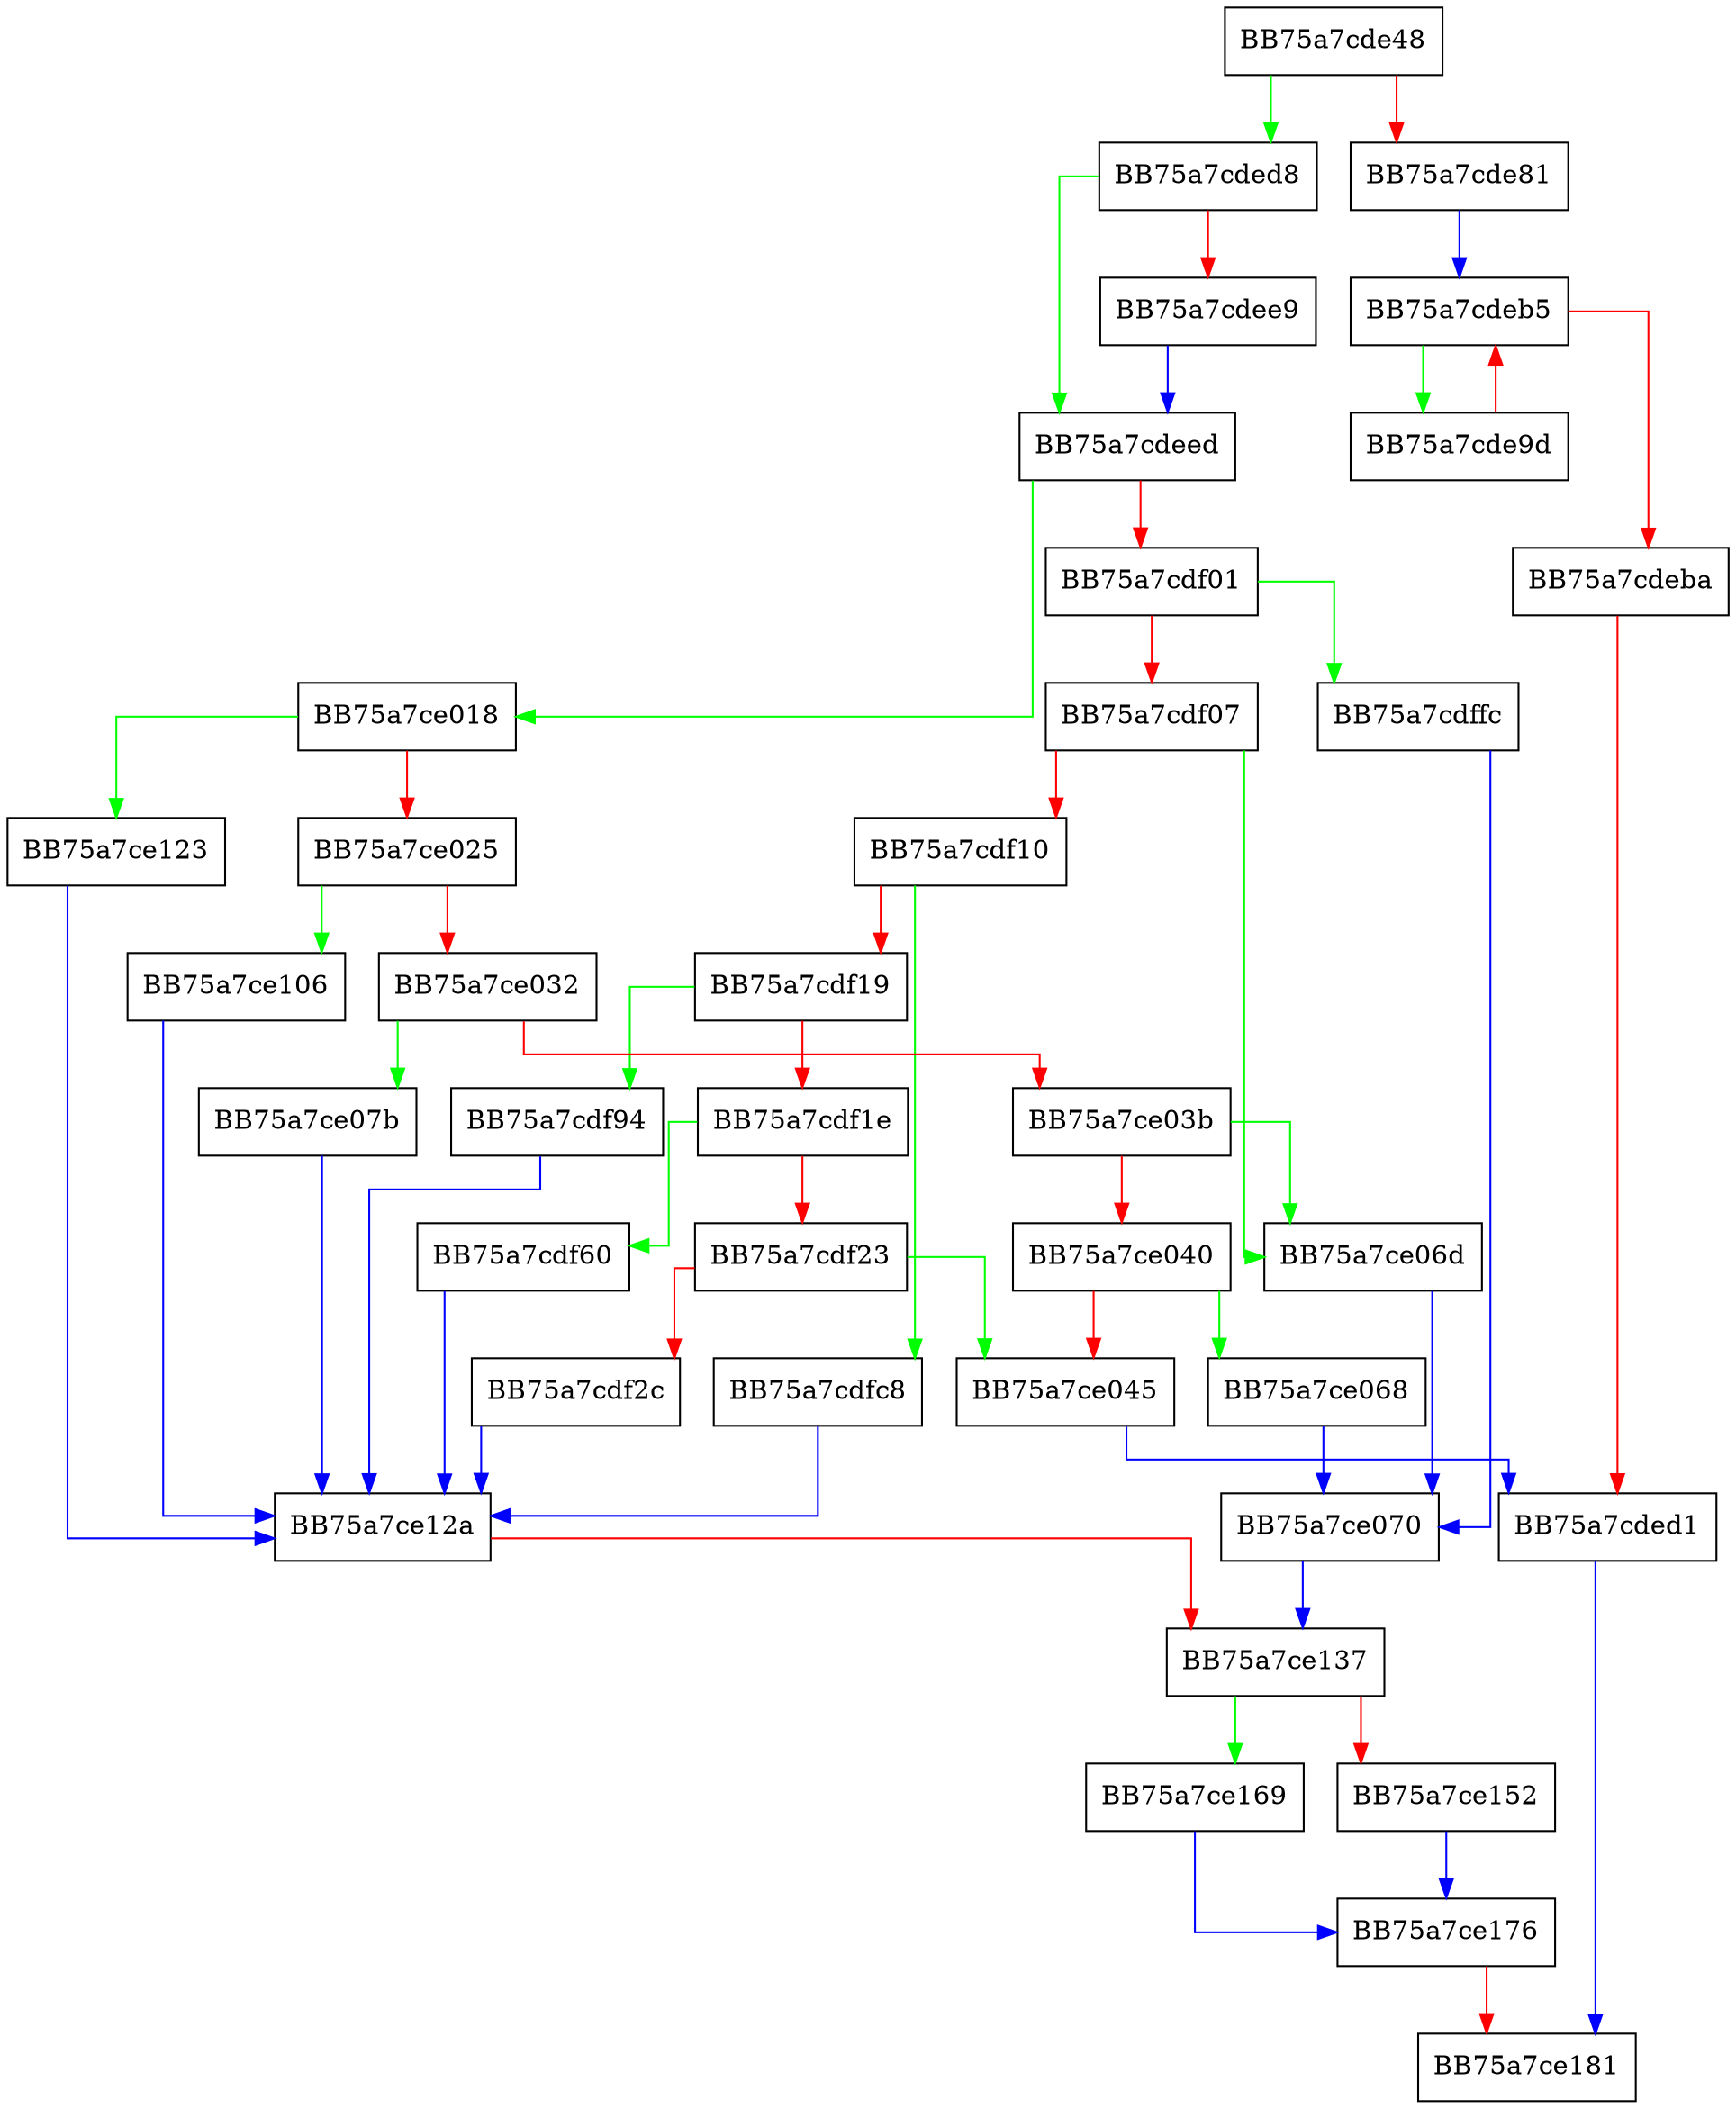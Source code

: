 digraph add_emacs_code {
  node [shape="box"];
  graph [splines=ortho];
  BB75a7cde48 -> BB75a7cded8 [color="green"];
  BB75a7cde48 -> BB75a7cde81 [color="red"];
  BB75a7cde81 -> BB75a7cdeb5 [color="blue"];
  BB75a7cde9d -> BB75a7cdeb5 [color="red"];
  BB75a7cdeb5 -> BB75a7cde9d [color="green"];
  BB75a7cdeb5 -> BB75a7cdeba [color="red"];
  BB75a7cdeba -> BB75a7cded1 [color="red"];
  BB75a7cded1 -> BB75a7ce181 [color="blue"];
  BB75a7cded8 -> BB75a7cdeed [color="green"];
  BB75a7cded8 -> BB75a7cdee9 [color="red"];
  BB75a7cdee9 -> BB75a7cdeed [color="blue"];
  BB75a7cdeed -> BB75a7ce018 [color="green"];
  BB75a7cdeed -> BB75a7cdf01 [color="red"];
  BB75a7cdf01 -> BB75a7cdffc [color="green"];
  BB75a7cdf01 -> BB75a7cdf07 [color="red"];
  BB75a7cdf07 -> BB75a7ce06d [color="green"];
  BB75a7cdf07 -> BB75a7cdf10 [color="red"];
  BB75a7cdf10 -> BB75a7cdfc8 [color="green"];
  BB75a7cdf10 -> BB75a7cdf19 [color="red"];
  BB75a7cdf19 -> BB75a7cdf94 [color="green"];
  BB75a7cdf19 -> BB75a7cdf1e [color="red"];
  BB75a7cdf1e -> BB75a7cdf60 [color="green"];
  BB75a7cdf1e -> BB75a7cdf23 [color="red"];
  BB75a7cdf23 -> BB75a7ce045 [color="green"];
  BB75a7cdf23 -> BB75a7cdf2c [color="red"];
  BB75a7cdf2c -> BB75a7ce12a [color="blue"];
  BB75a7cdf60 -> BB75a7ce12a [color="blue"];
  BB75a7cdf94 -> BB75a7ce12a [color="blue"];
  BB75a7cdfc8 -> BB75a7ce12a [color="blue"];
  BB75a7cdffc -> BB75a7ce070 [color="blue"];
  BB75a7ce018 -> BB75a7ce123 [color="green"];
  BB75a7ce018 -> BB75a7ce025 [color="red"];
  BB75a7ce025 -> BB75a7ce106 [color="green"];
  BB75a7ce025 -> BB75a7ce032 [color="red"];
  BB75a7ce032 -> BB75a7ce07b [color="green"];
  BB75a7ce032 -> BB75a7ce03b [color="red"];
  BB75a7ce03b -> BB75a7ce06d [color="green"];
  BB75a7ce03b -> BB75a7ce040 [color="red"];
  BB75a7ce040 -> BB75a7ce068 [color="green"];
  BB75a7ce040 -> BB75a7ce045 [color="red"];
  BB75a7ce045 -> BB75a7cded1 [color="blue"];
  BB75a7ce068 -> BB75a7ce070 [color="blue"];
  BB75a7ce06d -> BB75a7ce070 [color="blue"];
  BB75a7ce070 -> BB75a7ce137 [color="blue"];
  BB75a7ce07b -> BB75a7ce12a [color="blue"];
  BB75a7ce106 -> BB75a7ce12a [color="blue"];
  BB75a7ce123 -> BB75a7ce12a [color="blue"];
  BB75a7ce12a -> BB75a7ce137 [color="red"];
  BB75a7ce137 -> BB75a7ce169 [color="green"];
  BB75a7ce137 -> BB75a7ce152 [color="red"];
  BB75a7ce152 -> BB75a7ce176 [color="blue"];
  BB75a7ce169 -> BB75a7ce176 [color="blue"];
  BB75a7ce176 -> BB75a7ce181 [color="red"];
}